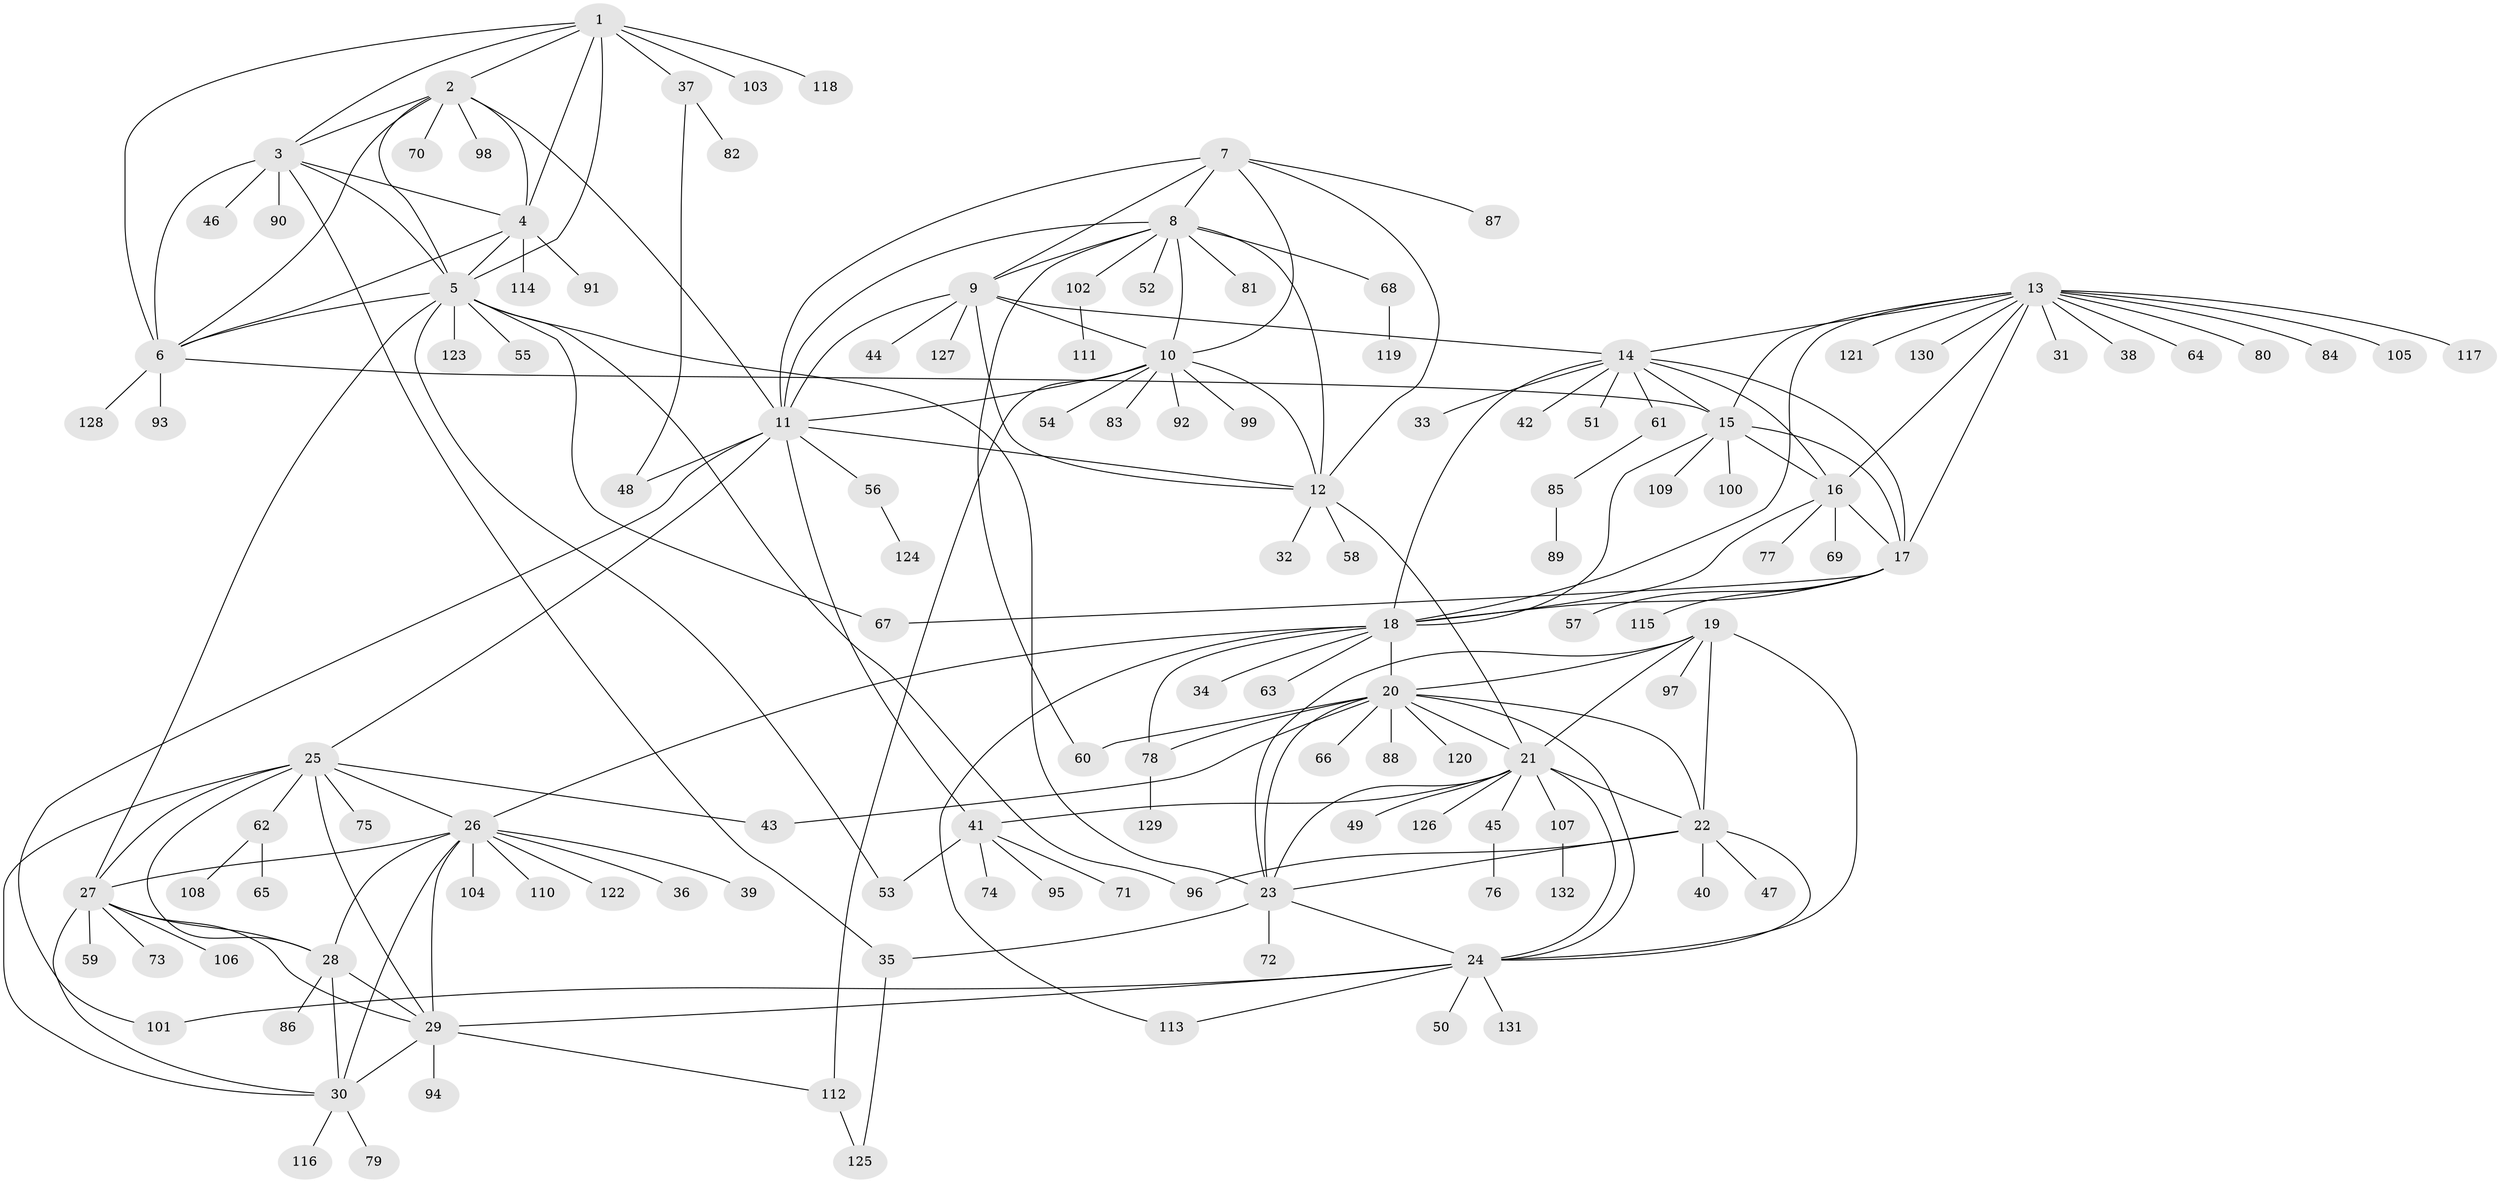 // coarse degree distribution, {6: 0.018518518518518517, 8: 0.018518518518518517, 5: 0.037037037037037035, 13: 0.018518518518518517, 7: 0.037037037037037035, 14: 0.009259259259259259, 17: 0.009259259259259259, 12: 0.009259259259259259, 4: 0.009259259259259259, 9: 0.018518518518518517, 11: 0.009259259259259259, 10: 0.009259259259259259, 1: 0.6388888888888888, 3: 0.046296296296296294, 2: 0.1111111111111111}
// Generated by graph-tools (version 1.1) at 2025/42/03/06/25 10:42:09]
// undirected, 132 vertices, 200 edges
graph export_dot {
graph [start="1"]
  node [color=gray90,style=filled];
  1;
  2;
  3;
  4;
  5;
  6;
  7;
  8;
  9;
  10;
  11;
  12;
  13;
  14;
  15;
  16;
  17;
  18;
  19;
  20;
  21;
  22;
  23;
  24;
  25;
  26;
  27;
  28;
  29;
  30;
  31;
  32;
  33;
  34;
  35;
  36;
  37;
  38;
  39;
  40;
  41;
  42;
  43;
  44;
  45;
  46;
  47;
  48;
  49;
  50;
  51;
  52;
  53;
  54;
  55;
  56;
  57;
  58;
  59;
  60;
  61;
  62;
  63;
  64;
  65;
  66;
  67;
  68;
  69;
  70;
  71;
  72;
  73;
  74;
  75;
  76;
  77;
  78;
  79;
  80;
  81;
  82;
  83;
  84;
  85;
  86;
  87;
  88;
  89;
  90;
  91;
  92;
  93;
  94;
  95;
  96;
  97;
  98;
  99;
  100;
  101;
  102;
  103;
  104;
  105;
  106;
  107;
  108;
  109;
  110;
  111;
  112;
  113;
  114;
  115;
  116;
  117;
  118;
  119;
  120;
  121;
  122;
  123;
  124;
  125;
  126;
  127;
  128;
  129;
  130;
  131;
  132;
  1 -- 2;
  1 -- 3;
  1 -- 4;
  1 -- 5;
  1 -- 6;
  1 -- 37;
  1 -- 103;
  1 -- 118;
  2 -- 3;
  2 -- 4;
  2 -- 5;
  2 -- 6;
  2 -- 11;
  2 -- 70;
  2 -- 98;
  3 -- 4;
  3 -- 5;
  3 -- 6;
  3 -- 35;
  3 -- 46;
  3 -- 90;
  4 -- 5;
  4 -- 6;
  4 -- 91;
  4 -- 114;
  5 -- 6;
  5 -- 23;
  5 -- 27;
  5 -- 53;
  5 -- 55;
  5 -- 67;
  5 -- 96;
  5 -- 123;
  6 -- 15;
  6 -- 93;
  6 -- 128;
  7 -- 8;
  7 -- 9;
  7 -- 10;
  7 -- 11;
  7 -- 12;
  7 -- 87;
  8 -- 9;
  8 -- 10;
  8 -- 11;
  8 -- 12;
  8 -- 52;
  8 -- 60;
  8 -- 68;
  8 -- 81;
  8 -- 102;
  9 -- 10;
  9 -- 11;
  9 -- 12;
  9 -- 14;
  9 -- 44;
  9 -- 127;
  10 -- 11;
  10 -- 12;
  10 -- 54;
  10 -- 83;
  10 -- 92;
  10 -- 99;
  10 -- 112;
  11 -- 12;
  11 -- 25;
  11 -- 41;
  11 -- 48;
  11 -- 56;
  11 -- 101;
  12 -- 21;
  12 -- 32;
  12 -- 58;
  13 -- 14;
  13 -- 15;
  13 -- 16;
  13 -- 17;
  13 -- 18;
  13 -- 31;
  13 -- 38;
  13 -- 64;
  13 -- 80;
  13 -- 84;
  13 -- 105;
  13 -- 117;
  13 -- 121;
  13 -- 130;
  14 -- 15;
  14 -- 16;
  14 -- 17;
  14 -- 18;
  14 -- 33;
  14 -- 42;
  14 -- 51;
  14 -- 61;
  15 -- 16;
  15 -- 17;
  15 -- 18;
  15 -- 100;
  15 -- 109;
  16 -- 17;
  16 -- 18;
  16 -- 69;
  16 -- 77;
  17 -- 18;
  17 -- 57;
  17 -- 67;
  17 -- 115;
  18 -- 20;
  18 -- 26;
  18 -- 34;
  18 -- 63;
  18 -- 78;
  18 -- 113;
  19 -- 20;
  19 -- 21;
  19 -- 22;
  19 -- 23;
  19 -- 24;
  19 -- 97;
  20 -- 21;
  20 -- 22;
  20 -- 23;
  20 -- 24;
  20 -- 43;
  20 -- 60;
  20 -- 66;
  20 -- 78;
  20 -- 88;
  20 -- 120;
  21 -- 22;
  21 -- 23;
  21 -- 24;
  21 -- 41;
  21 -- 45;
  21 -- 49;
  21 -- 107;
  21 -- 126;
  22 -- 23;
  22 -- 24;
  22 -- 40;
  22 -- 47;
  22 -- 96;
  23 -- 24;
  23 -- 35;
  23 -- 72;
  24 -- 29;
  24 -- 50;
  24 -- 101;
  24 -- 113;
  24 -- 131;
  25 -- 26;
  25 -- 27;
  25 -- 28;
  25 -- 29;
  25 -- 30;
  25 -- 43;
  25 -- 62;
  25 -- 75;
  26 -- 27;
  26 -- 28;
  26 -- 29;
  26 -- 30;
  26 -- 36;
  26 -- 39;
  26 -- 104;
  26 -- 110;
  26 -- 122;
  27 -- 28;
  27 -- 29;
  27 -- 30;
  27 -- 59;
  27 -- 73;
  27 -- 106;
  28 -- 29;
  28 -- 30;
  28 -- 86;
  29 -- 30;
  29 -- 94;
  29 -- 112;
  30 -- 79;
  30 -- 116;
  35 -- 125;
  37 -- 48;
  37 -- 82;
  41 -- 53;
  41 -- 71;
  41 -- 74;
  41 -- 95;
  45 -- 76;
  56 -- 124;
  61 -- 85;
  62 -- 65;
  62 -- 108;
  68 -- 119;
  78 -- 129;
  85 -- 89;
  102 -- 111;
  107 -- 132;
  112 -- 125;
}
